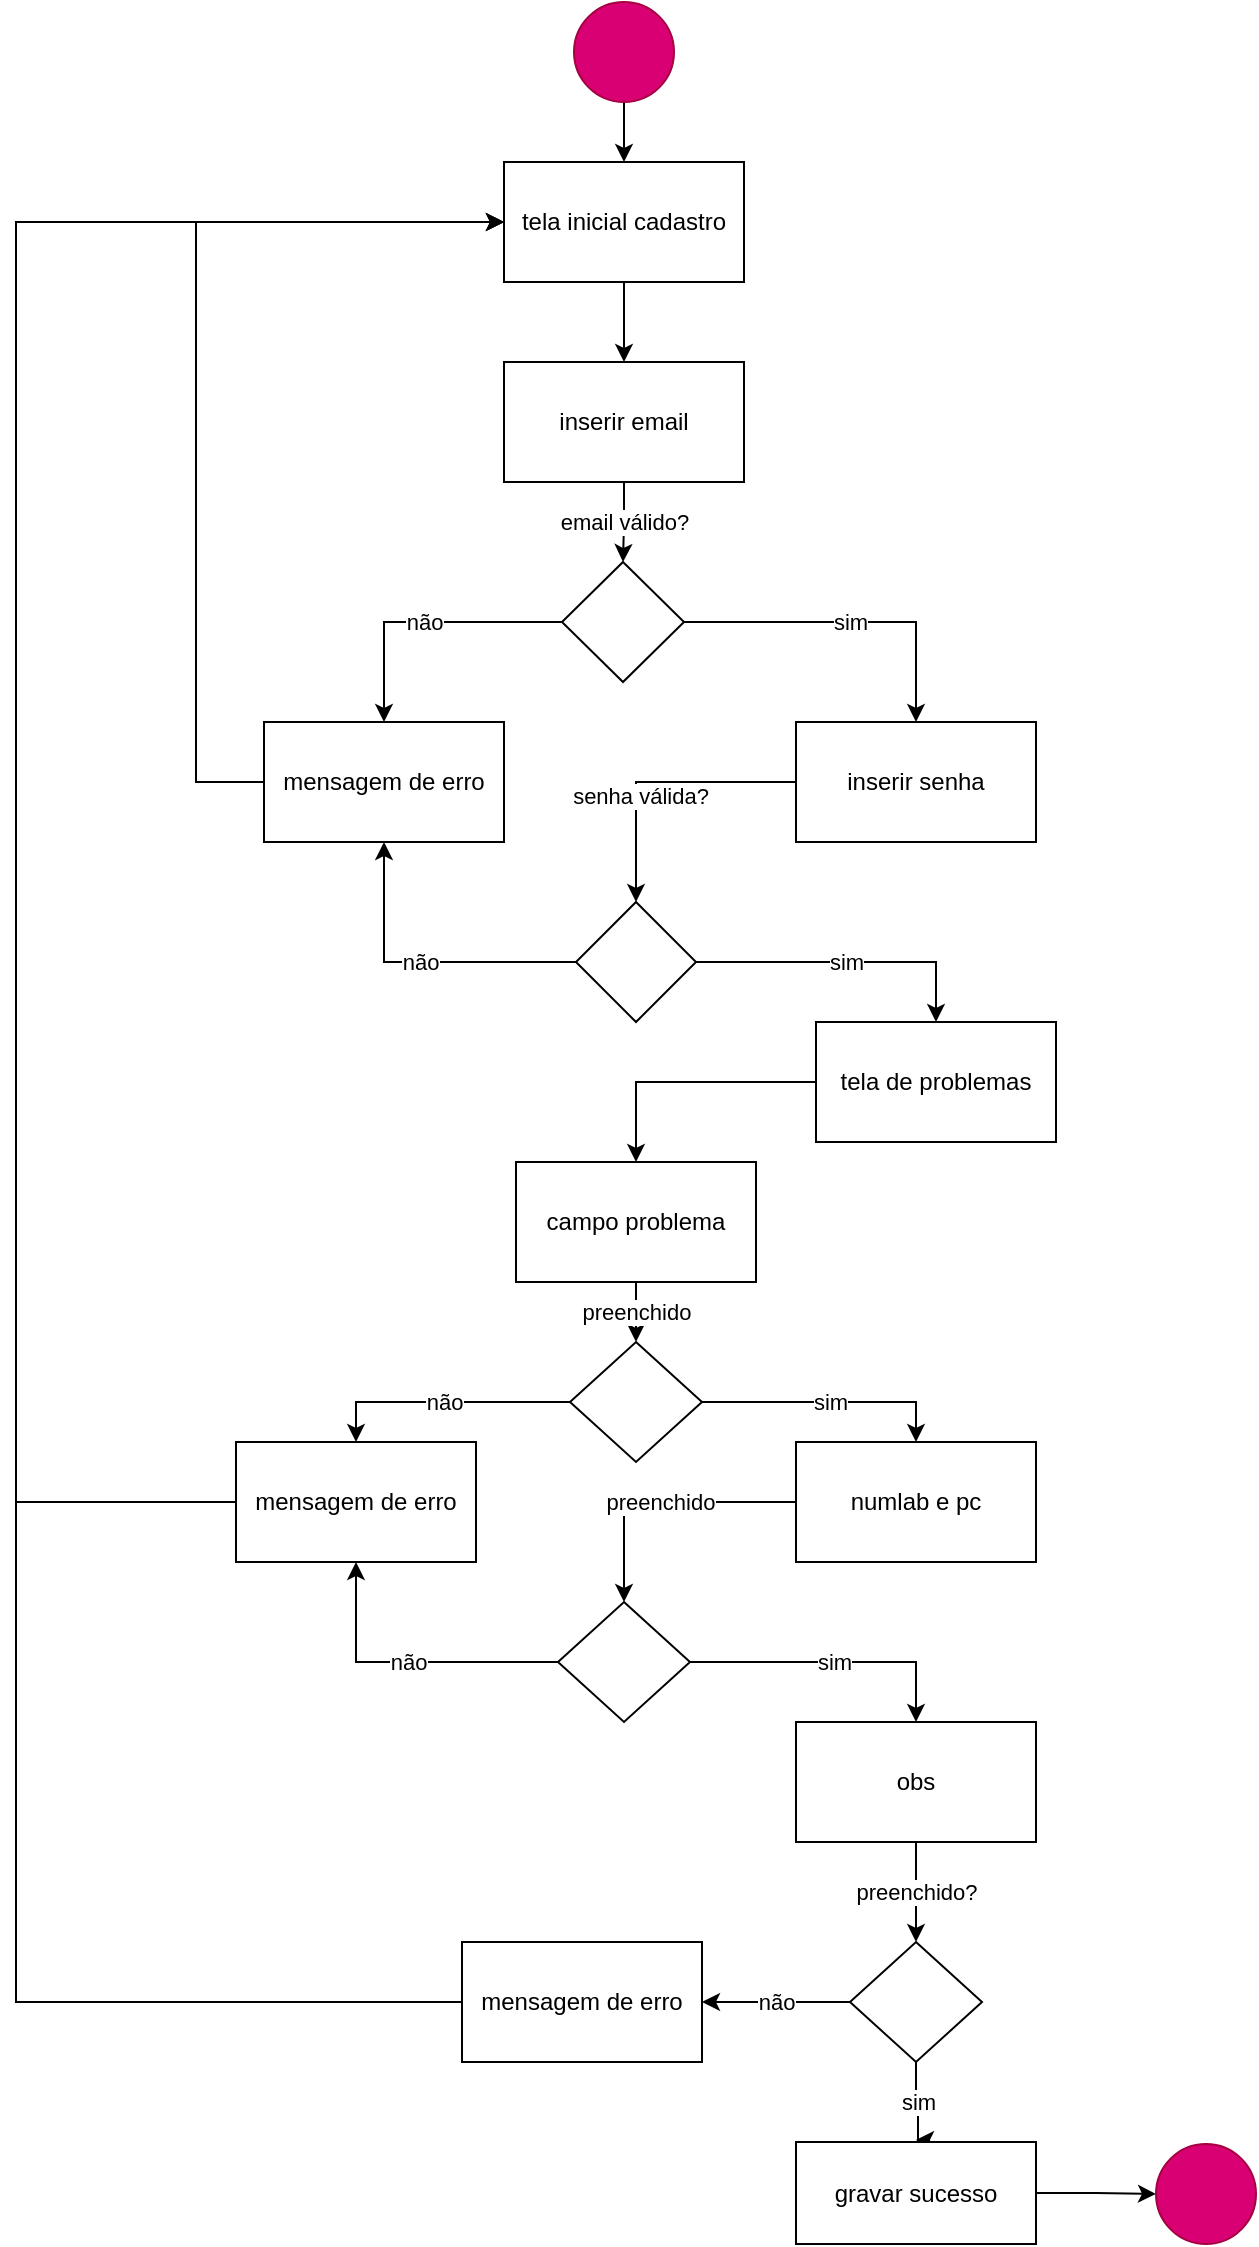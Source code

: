 <mxfile version="24.4.0" type="device">
  <diagram name="Página-1" id="8n8IsKH4eI0FIfOJGMiw">
    <mxGraphModel dx="2382" dy="1300" grid="1" gridSize="10" guides="1" tooltips="1" connect="1" arrows="1" fold="1" page="1" pageScale="1" pageWidth="827" pageHeight="1169" math="0" shadow="0">
      <root>
        <mxCell id="0" />
        <mxCell id="1" parent="0" />
        <mxCell id="cMItMVhZmOPaR7eOhh5o-3" style="edgeStyle=orthogonalEdgeStyle;rounded=0;orthogonalLoop=1;jettySize=auto;html=1;" parent="1" source="cMItMVhZmOPaR7eOhh5o-1" target="cMItMVhZmOPaR7eOhh5o-2" edge="1">
          <mxGeometry relative="1" as="geometry" />
        </mxCell>
        <mxCell id="cMItMVhZmOPaR7eOhh5o-1" value="" style="ellipse;whiteSpace=wrap;html=1;aspect=fixed;fillColor=#d80073;strokeColor=#A50040;fontColor=#ffffff;" parent="1" vertex="1">
          <mxGeometry x="429" y="10" width="50" height="50" as="geometry" />
        </mxCell>
        <mxCell id="cMItMVhZmOPaR7eOhh5o-8" style="edgeStyle=orthogonalEdgeStyle;rounded=0;orthogonalLoop=1;jettySize=auto;html=1;" parent="1" source="cMItMVhZmOPaR7eOhh5o-2" target="cMItMVhZmOPaR7eOhh5o-7" edge="1">
          <mxGeometry relative="1" as="geometry" />
        </mxCell>
        <mxCell id="cMItMVhZmOPaR7eOhh5o-2" value="tela inicial cadastro" style="rounded=0;whiteSpace=wrap;html=1;" parent="1" vertex="1">
          <mxGeometry x="394" y="90" width="120" height="60" as="geometry" />
        </mxCell>
        <mxCell id="cMItMVhZmOPaR7eOhh5o-12" value="email válido?" style="edgeStyle=orthogonalEdgeStyle;rounded=0;orthogonalLoop=1;jettySize=auto;html=1;" parent="1" source="cMItMVhZmOPaR7eOhh5o-7" target="cMItMVhZmOPaR7eOhh5o-9" edge="1">
          <mxGeometry relative="1" as="geometry" />
        </mxCell>
        <mxCell id="cMItMVhZmOPaR7eOhh5o-7" value="inserir email" style="rounded=0;whiteSpace=wrap;html=1;" parent="1" vertex="1">
          <mxGeometry x="394" y="190" width="120" height="60" as="geometry" />
        </mxCell>
        <mxCell id="cMItMVhZmOPaR7eOhh5o-13" value="sim" style="edgeStyle=orthogonalEdgeStyle;rounded=0;orthogonalLoop=1;jettySize=auto;html=1;" parent="1" source="cMItMVhZmOPaR7eOhh5o-9" target="cMItMVhZmOPaR7eOhh5o-11" edge="1">
          <mxGeometry relative="1" as="geometry" />
        </mxCell>
        <mxCell id="cMItMVhZmOPaR7eOhh5o-14" value="não" style="edgeStyle=orthogonalEdgeStyle;rounded=0;orthogonalLoop=1;jettySize=auto;html=1;" parent="1" source="cMItMVhZmOPaR7eOhh5o-9" target="cMItMVhZmOPaR7eOhh5o-10" edge="1">
          <mxGeometry relative="1" as="geometry" />
        </mxCell>
        <mxCell id="cMItMVhZmOPaR7eOhh5o-9" value="" style="rhombus;whiteSpace=wrap;html=1;" parent="1" vertex="1">
          <mxGeometry x="423" y="290" width="61" height="60" as="geometry" />
        </mxCell>
        <mxCell id="cMItMVhZmOPaR7eOhh5o-16" style="edgeStyle=orthogonalEdgeStyle;rounded=0;orthogonalLoop=1;jettySize=auto;html=1;entryX=0;entryY=0.5;entryDx=0;entryDy=0;" parent="1" source="cMItMVhZmOPaR7eOhh5o-10" target="cMItMVhZmOPaR7eOhh5o-2" edge="1">
          <mxGeometry relative="1" as="geometry">
            <Array as="points">
              <mxPoint x="240" y="400" />
              <mxPoint x="240" y="120" />
            </Array>
          </mxGeometry>
        </mxCell>
        <mxCell id="cMItMVhZmOPaR7eOhh5o-10" value="mensagem de erro" style="rounded=0;whiteSpace=wrap;html=1;" parent="1" vertex="1">
          <mxGeometry x="274" y="370" width="120" height="60" as="geometry" />
        </mxCell>
        <mxCell id="cMItMVhZmOPaR7eOhh5o-27" style="edgeStyle=orthogonalEdgeStyle;rounded=0;orthogonalLoop=1;jettySize=auto;html=1;entryX=0.5;entryY=0;entryDx=0;entryDy=0;" parent="1" source="cMItMVhZmOPaR7eOhh5o-11" target="cMItMVhZmOPaR7eOhh5o-22" edge="1">
          <mxGeometry relative="1" as="geometry" />
        </mxCell>
        <mxCell id="yuVx5asPF193CAsE93iu-1" value="senha válida?" style="edgeLabel;html=1;align=center;verticalAlign=middle;resizable=0;points=[];" vertex="1" connectable="0" parent="cMItMVhZmOPaR7eOhh5o-27">
          <mxGeometry x="0.243" y="2" relative="1" as="geometry">
            <mxPoint as="offset" />
          </mxGeometry>
        </mxCell>
        <mxCell id="cMItMVhZmOPaR7eOhh5o-11" value="inserir senha" style="rounded=0;whiteSpace=wrap;html=1;" parent="1" vertex="1">
          <mxGeometry x="540" y="370" width="120" height="60" as="geometry" />
        </mxCell>
        <mxCell id="cMItMVhZmOPaR7eOhh5o-25" value="sim" style="edgeStyle=orthogonalEdgeStyle;rounded=0;orthogonalLoop=1;jettySize=auto;html=1;exitX=1;exitY=0.5;exitDx=0;exitDy=0;entryX=0.5;entryY=1;entryDx=0;entryDy=0;" parent="1" source="cMItMVhZmOPaR7eOhh5o-22" target="cMItMVhZmOPaR7eOhh5o-29" edge="1">
          <mxGeometry relative="1" as="geometry">
            <mxPoint x="600" y="520" as="targetPoint" />
            <Array as="points">
              <mxPoint x="610" y="490" />
            </Array>
          </mxGeometry>
        </mxCell>
        <mxCell id="cMItMVhZmOPaR7eOhh5o-26" value="não" style="edgeStyle=orthogonalEdgeStyle;rounded=0;orthogonalLoop=1;jettySize=auto;html=1;entryX=0.5;entryY=1;entryDx=0;entryDy=0;" parent="1" source="cMItMVhZmOPaR7eOhh5o-22" target="cMItMVhZmOPaR7eOhh5o-10" edge="1">
          <mxGeometry relative="1" as="geometry" />
        </mxCell>
        <mxCell id="cMItMVhZmOPaR7eOhh5o-22" value="" style="rhombus;whiteSpace=wrap;html=1;" parent="1" vertex="1">
          <mxGeometry x="430" y="460" width="60" height="60" as="geometry" />
        </mxCell>
        <mxCell id="cMItMVhZmOPaR7eOhh5o-35" style="edgeStyle=orthogonalEdgeStyle;rounded=0;orthogonalLoop=1;jettySize=auto;html=1;entryX=0.5;entryY=0;entryDx=0;entryDy=0;" parent="1" source="cMItMVhZmOPaR7eOhh5o-29" target="cMItMVhZmOPaR7eOhh5o-31" edge="1">
          <mxGeometry relative="1" as="geometry" />
        </mxCell>
        <mxCell id="cMItMVhZmOPaR7eOhh5o-29" value="tela de problemas" style="rounded=0;whiteSpace=wrap;html=1;direction=west;" parent="1" vertex="1">
          <mxGeometry x="550" y="520" width="120" height="60" as="geometry" />
        </mxCell>
        <mxCell id="cMItMVhZmOPaR7eOhh5o-37" value="preenchido" style="edgeStyle=orthogonalEdgeStyle;rounded=0;orthogonalLoop=1;jettySize=auto;html=1;" parent="1" source="cMItMVhZmOPaR7eOhh5o-31" target="cMItMVhZmOPaR7eOhh5o-36" edge="1">
          <mxGeometry relative="1" as="geometry" />
        </mxCell>
        <mxCell id="cMItMVhZmOPaR7eOhh5o-31" value="campo problema" style="rounded=0;whiteSpace=wrap;html=1;" parent="1" vertex="1">
          <mxGeometry x="400" y="590" width="120" height="60" as="geometry" />
        </mxCell>
        <mxCell id="cMItMVhZmOPaR7eOhh5o-40" value="sim" style="edgeStyle=orthogonalEdgeStyle;rounded=0;orthogonalLoop=1;jettySize=auto;html=1;entryX=0.5;entryY=0;entryDx=0;entryDy=0;" parent="1" source="cMItMVhZmOPaR7eOhh5o-36" target="cMItMVhZmOPaR7eOhh5o-39" edge="1">
          <mxGeometry relative="1" as="geometry" />
        </mxCell>
        <mxCell id="cMItMVhZmOPaR7eOhh5o-41" value="não" style="edgeStyle=orthogonalEdgeStyle;rounded=0;orthogonalLoop=1;jettySize=auto;html=1;entryX=0.5;entryY=0;entryDx=0;entryDy=0;" parent="1" source="cMItMVhZmOPaR7eOhh5o-36" target="cMItMVhZmOPaR7eOhh5o-38" edge="1">
          <mxGeometry relative="1" as="geometry" />
        </mxCell>
        <mxCell id="cMItMVhZmOPaR7eOhh5o-36" value="" style="rhombus;whiteSpace=wrap;html=1;rounded=0;" parent="1" vertex="1">
          <mxGeometry x="427" y="680" width="66" height="60" as="geometry" />
        </mxCell>
        <mxCell id="cMItMVhZmOPaR7eOhh5o-42" style="edgeStyle=orthogonalEdgeStyle;rounded=0;orthogonalLoop=1;jettySize=auto;html=1;entryX=0;entryY=0.5;entryDx=0;entryDy=0;" parent="1" source="cMItMVhZmOPaR7eOhh5o-38" target="cMItMVhZmOPaR7eOhh5o-2" edge="1">
          <mxGeometry relative="1" as="geometry">
            <Array as="points">
              <mxPoint x="150" y="760" />
              <mxPoint x="150" y="120" />
            </Array>
          </mxGeometry>
        </mxCell>
        <mxCell id="cMItMVhZmOPaR7eOhh5o-38" value="mensagem de erro" style="rounded=0;whiteSpace=wrap;html=1;" parent="1" vertex="1">
          <mxGeometry x="260" y="730" width="120" height="60" as="geometry" />
        </mxCell>
        <mxCell id="cMItMVhZmOPaR7eOhh5o-48" value="preenchido" style="edgeStyle=orthogonalEdgeStyle;rounded=0;orthogonalLoop=1;jettySize=auto;html=1;entryX=0.5;entryY=0;entryDx=0;entryDy=0;" parent="1" source="cMItMVhZmOPaR7eOhh5o-39" target="cMItMVhZmOPaR7eOhh5o-45" edge="1">
          <mxGeometry relative="1" as="geometry" />
        </mxCell>
        <mxCell id="cMItMVhZmOPaR7eOhh5o-39" value="numlab e pc" style="rounded=0;whiteSpace=wrap;html=1;" parent="1" vertex="1">
          <mxGeometry x="540" y="730" width="120" height="60" as="geometry" />
        </mxCell>
        <mxCell id="cMItMVhZmOPaR7eOhh5o-43" value="sim" style="edgeStyle=orthogonalEdgeStyle;rounded=0;orthogonalLoop=1;jettySize=auto;html=1;entryX=0.5;entryY=0;entryDx=0;entryDy=0;" parent="1" source="cMItMVhZmOPaR7eOhh5o-45" target="cMItMVhZmOPaR7eOhh5o-47" edge="1">
          <mxGeometry relative="1" as="geometry" />
        </mxCell>
        <mxCell id="cMItMVhZmOPaR7eOhh5o-44" value="não" style="edgeStyle=orthogonalEdgeStyle;rounded=0;orthogonalLoop=1;jettySize=auto;html=1;" parent="1" source="cMItMVhZmOPaR7eOhh5o-45" target="cMItMVhZmOPaR7eOhh5o-38" edge="1">
          <mxGeometry relative="1" as="geometry">
            <mxPoint x="314" y="860" as="targetPoint" />
            <Array as="points">
              <mxPoint x="320" y="840" />
            </Array>
          </mxGeometry>
        </mxCell>
        <mxCell id="cMItMVhZmOPaR7eOhh5o-45" value="" style="rhombus;whiteSpace=wrap;html=1;rounded=0;" parent="1" vertex="1">
          <mxGeometry x="421" y="810" width="66" height="60" as="geometry" />
        </mxCell>
        <mxCell id="yuVx5asPF193CAsE93iu-3" value="preenchido?" style="edgeStyle=orthogonalEdgeStyle;rounded=0;orthogonalLoop=1;jettySize=auto;html=1;entryX=0.5;entryY=0;entryDx=0;entryDy=0;" edge="1" parent="1" source="cMItMVhZmOPaR7eOhh5o-47" target="yuVx5asPF193CAsE93iu-2">
          <mxGeometry relative="1" as="geometry" />
        </mxCell>
        <mxCell id="cMItMVhZmOPaR7eOhh5o-47" value="obs" style="rounded=0;whiteSpace=wrap;html=1;" parent="1" vertex="1">
          <mxGeometry x="540" y="870" width="120" height="60" as="geometry" />
        </mxCell>
        <mxCell id="yuVx5asPF193CAsE93iu-9" value="sim" style="edgeStyle=orthogonalEdgeStyle;rounded=0;orthogonalLoop=1;jettySize=auto;html=1;" edge="1" parent="1" source="yuVx5asPF193CAsE93iu-2">
          <mxGeometry relative="1" as="geometry">
            <mxPoint x="600" y="1079" as="targetPoint" />
            <Array as="points">
              <mxPoint x="600" y="1060" />
              <mxPoint x="601" y="1060" />
            </Array>
          </mxGeometry>
        </mxCell>
        <mxCell id="yuVx5asPF193CAsE93iu-11" value="não" style="edgeStyle=orthogonalEdgeStyle;rounded=0;orthogonalLoop=1;jettySize=auto;html=1;" edge="1" parent="1" source="yuVx5asPF193CAsE93iu-2" target="yuVx5asPF193CAsE93iu-10">
          <mxGeometry relative="1" as="geometry" />
        </mxCell>
        <mxCell id="yuVx5asPF193CAsE93iu-2" value="" style="rhombus;whiteSpace=wrap;html=1;rounded=0;" vertex="1" parent="1">
          <mxGeometry x="567" y="980" width="66" height="60" as="geometry" />
        </mxCell>
        <mxCell id="yuVx5asPF193CAsE93iu-18" style="edgeStyle=orthogonalEdgeStyle;rounded=0;orthogonalLoop=1;jettySize=auto;html=1;entryX=0;entryY=0.5;entryDx=0;entryDy=0;" edge="1" parent="1" source="yuVx5asPF193CAsE93iu-8" target="yuVx5asPF193CAsE93iu-16">
          <mxGeometry relative="1" as="geometry" />
        </mxCell>
        <mxCell id="yuVx5asPF193CAsE93iu-8" value="gravar sucesso" style="whiteSpace=wrap;html=1;rounded=0;" vertex="1" parent="1">
          <mxGeometry x="540" y="1080" width="120" height="51" as="geometry" />
        </mxCell>
        <mxCell id="yuVx5asPF193CAsE93iu-12" style="edgeStyle=orthogonalEdgeStyle;rounded=0;orthogonalLoop=1;jettySize=auto;html=1;exitX=0;exitY=0.5;exitDx=0;exitDy=0;entryX=0;entryY=0.5;entryDx=0;entryDy=0;" edge="1" parent="1" source="yuVx5asPF193CAsE93iu-10" target="cMItMVhZmOPaR7eOhh5o-2">
          <mxGeometry relative="1" as="geometry">
            <Array as="points">
              <mxPoint x="150" y="1010" />
              <mxPoint x="150" y="120" />
            </Array>
          </mxGeometry>
        </mxCell>
        <mxCell id="yuVx5asPF193CAsE93iu-10" value="mensagem de erro" style="whiteSpace=wrap;html=1;rounded=0;" vertex="1" parent="1">
          <mxGeometry x="373" y="980" width="120" height="60" as="geometry" />
        </mxCell>
        <mxCell id="yuVx5asPF193CAsE93iu-16" value="" style="ellipse;whiteSpace=wrap;html=1;aspect=fixed;fillColor=#d80073;strokeColor=#A50040;fontColor=#ffffff;" vertex="1" parent="1">
          <mxGeometry x="720" y="1081" width="50" height="50" as="geometry" />
        </mxCell>
      </root>
    </mxGraphModel>
  </diagram>
</mxfile>
